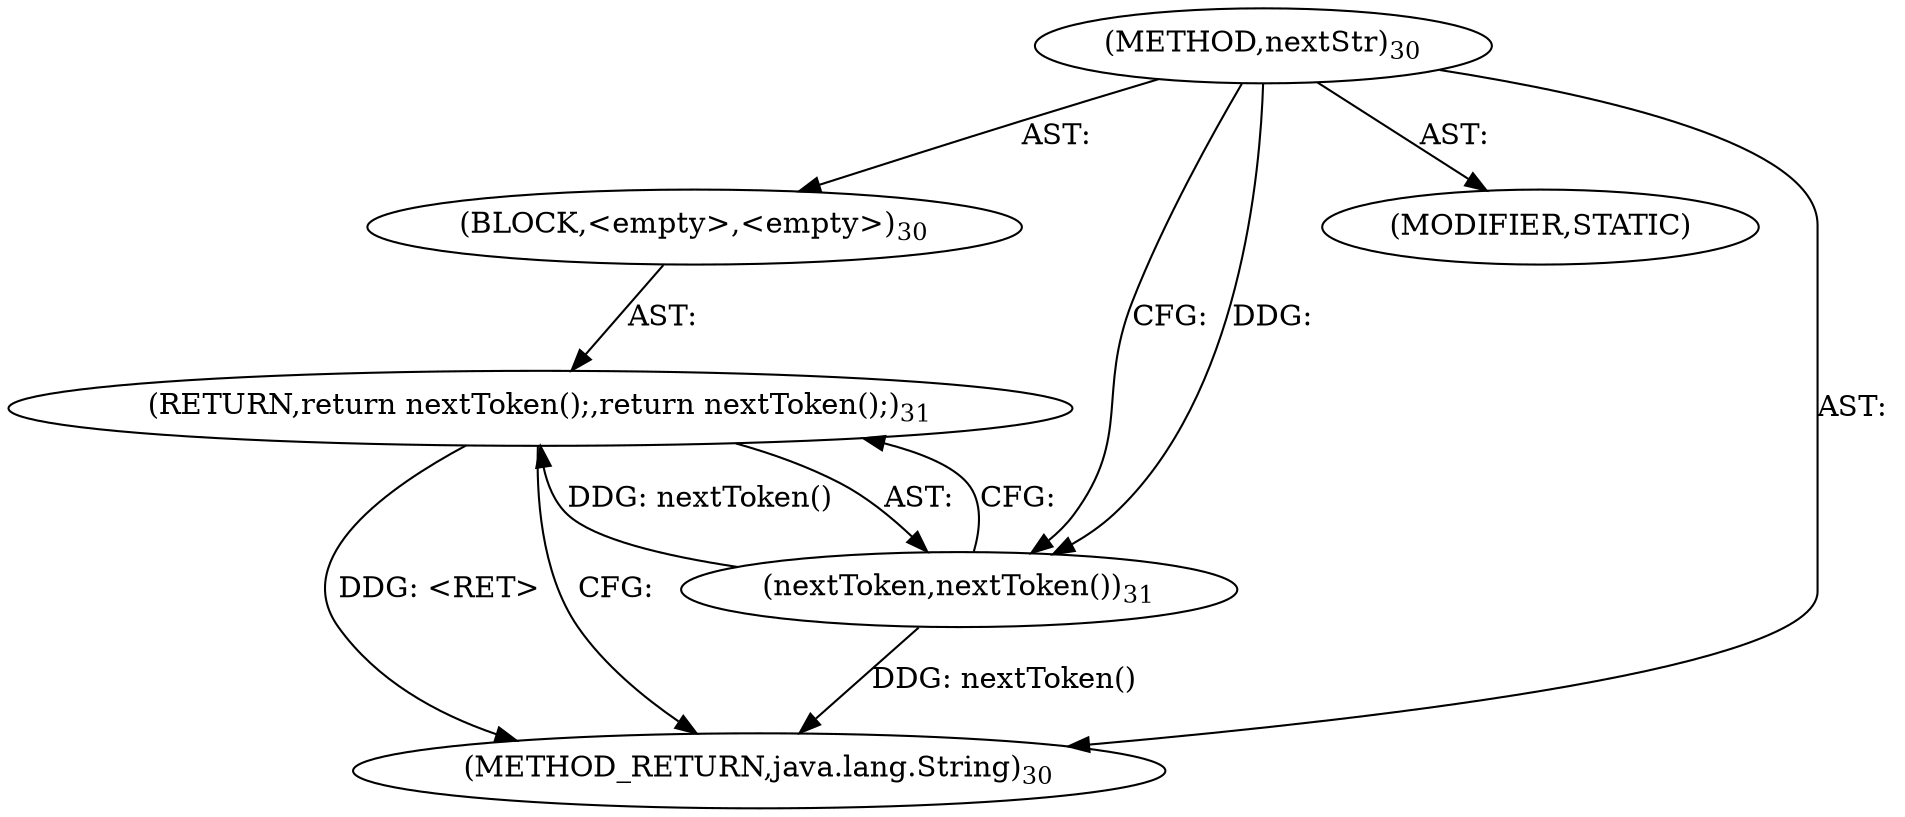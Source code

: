 digraph "nextStr" {  
"80" [label = <(METHOD,nextStr)<SUB>30</SUB>> ]
"81" [label = <(BLOCK,&lt;empty&gt;,&lt;empty&gt;)<SUB>30</SUB>> ]
"82" [label = <(RETURN,return nextToken();,return nextToken();)<SUB>31</SUB>> ]
"83" [label = <(nextToken,nextToken())<SUB>31</SUB>> ]
"84" [label = <(MODIFIER,STATIC)> ]
"85" [label = <(METHOD_RETURN,java.lang.String)<SUB>30</SUB>> ]
  "80" -> "81"  [ label = "AST: "] 
  "80" -> "84"  [ label = "AST: "] 
  "80" -> "85"  [ label = "AST: "] 
  "81" -> "82"  [ label = "AST: "] 
  "82" -> "83"  [ label = "AST: "] 
  "82" -> "85"  [ label = "CFG: "] 
  "83" -> "82"  [ label = "CFG: "] 
  "80" -> "83"  [ label = "CFG: "] 
  "82" -> "85"  [ label = "DDG: &lt;RET&gt;"] 
  "83" -> "85"  [ label = "DDG: nextToken()"] 
  "83" -> "82"  [ label = "DDG: nextToken()"] 
  "80" -> "83"  [ label = "DDG: "] 
}
